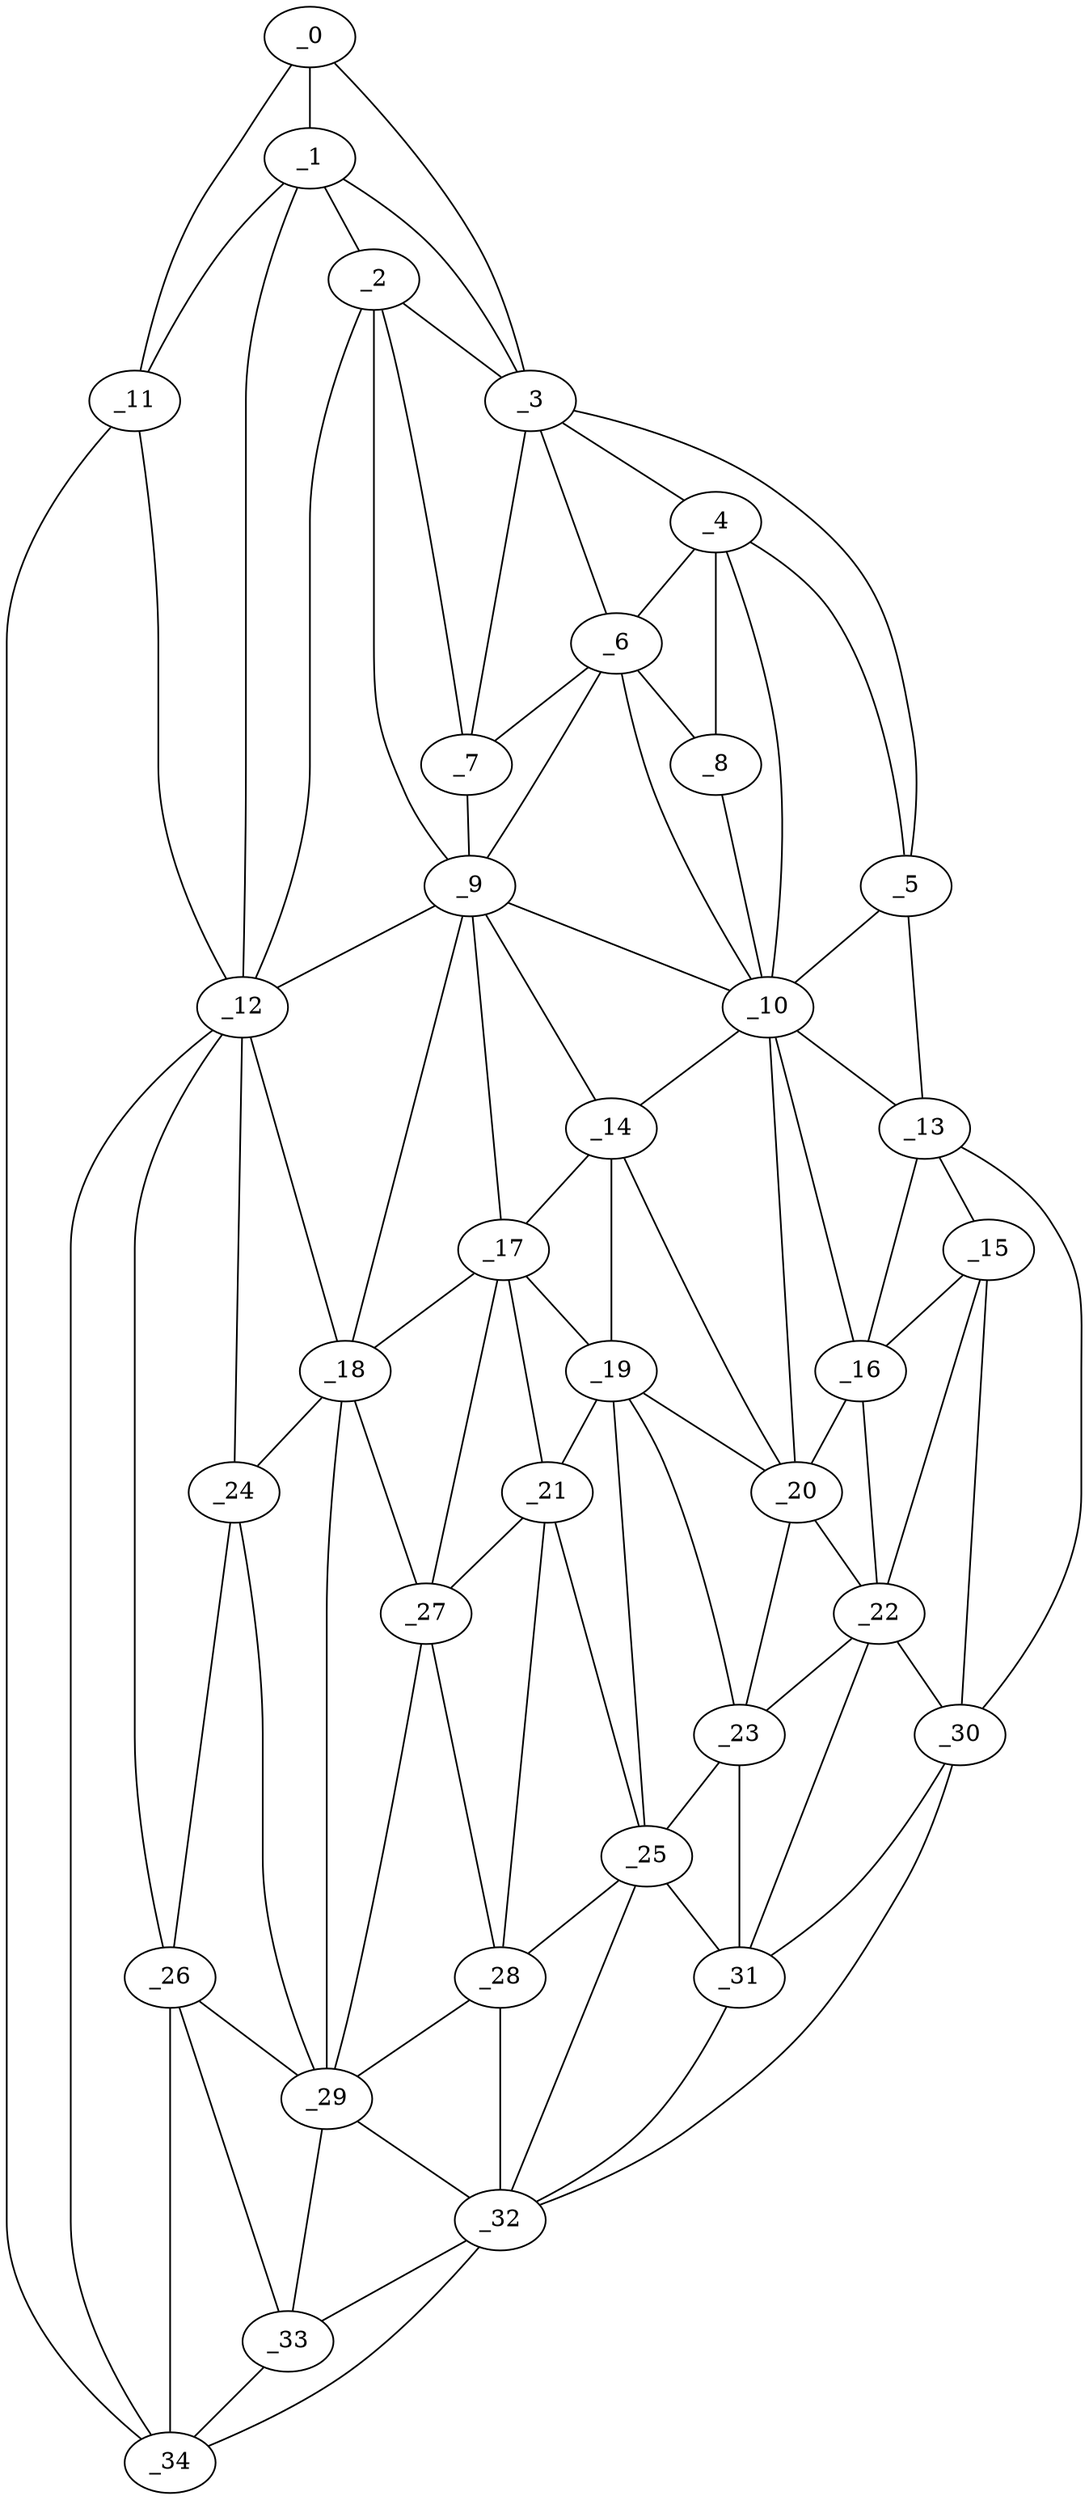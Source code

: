 graph "obj16__90.gxl" {
	_0	 [x=19,
		y=14];
	_1	 [x=21,
		y=23];
	_0 -- _1	 [valence=1];
	_3	 [x=25,
		y=68];
	_0 -- _3	 [valence=1];
	_11	 [x=57,
		y=4];
	_0 -- _11	 [valence=1];
	_2	 [x=24,
		y=43];
	_1 -- _2	 [valence=2];
	_1 -- _3	 [valence=1];
	_1 -- _11	 [valence=2];
	_12	 [x=64,
		y=8];
	_1 -- _12	 [valence=1];
	_2 -- _3	 [valence=1];
	_7	 [x=35,
		y=66];
	_2 -- _7	 [valence=2];
	_9	 [x=45,
		y=58];
	_2 -- _9	 [valence=2];
	_2 -- _12	 [valence=2];
	_4	 [x=31,
		y=104];
	_3 -- _4	 [valence=2];
	_5	 [x=31,
		y=117];
	_3 -- _5	 [valence=1];
	_6	 [x=32,
		y=75];
	_3 -- _6	 [valence=1];
	_3 -- _7	 [valence=2];
	_4 -- _5	 [valence=1];
	_4 -- _6	 [valence=2];
	_8	 [x=35,
		y=98];
	_4 -- _8	 [valence=2];
	_10	 [x=46,
		y=96];
	_4 -- _10	 [valence=2];
	_5 -- _10	 [valence=2];
	_13	 [x=73,
		y=119];
	_5 -- _13	 [valence=1];
	_6 -- _7	 [valence=2];
	_6 -- _8	 [valence=2];
	_6 -- _9	 [valence=1];
	_6 -- _10	 [valence=2];
	_7 -- _9	 [valence=2];
	_8 -- _10	 [valence=1];
	_9 -- _10	 [valence=2];
	_9 -- _12	 [valence=2];
	_14	 [x=81,
		y=73];
	_9 -- _14	 [valence=1];
	_17	 [x=84,
		y=66];
	_9 -- _17	 [valence=2];
	_18	 [x=87,
		y=56];
	_9 -- _18	 [valence=2];
	_10 -- _13	 [valence=2];
	_10 -- _14	 [valence=1];
	_16	 [x=83,
		y=109];
	_10 -- _16	 [valence=1];
	_20	 [x=88,
		y=102];
	_10 -- _20	 [valence=2];
	_11 -- _12	 [valence=1];
	_34	 [x=112,
		y=16];
	_11 -- _34	 [valence=1];
	_12 -- _18	 [valence=2];
	_24	 [x=99,
		y=42];
	_12 -- _24	 [valence=2];
	_26	 [x=103,
		y=34];
	_12 -- _26	 [valence=2];
	_12 -- _34	 [valence=2];
	_15	 [x=81,
		y=115];
	_13 -- _15	 [valence=1];
	_13 -- _16	 [valence=2];
	_30	 [x=107,
		y=113];
	_13 -- _30	 [valence=1];
	_14 -- _17	 [valence=2];
	_19	 [x=87,
		y=77];
	_14 -- _19	 [valence=1];
	_14 -- _20	 [valence=2];
	_15 -- _16	 [valence=2];
	_22	 [x=96,
		y=105];
	_15 -- _22	 [valence=1];
	_15 -- _30	 [valence=2];
	_16 -- _20	 [valence=2];
	_16 -- _22	 [valence=2];
	_17 -- _18	 [valence=1];
	_17 -- _19	 [valence=1];
	_21	 [x=95,
		y=76];
	_17 -- _21	 [valence=2];
	_27	 [x=103,
		y=66];
	_17 -- _27	 [valence=2];
	_18 -- _24	 [valence=1];
	_18 -- _27	 [valence=2];
	_29	 [x=106,
		y=53];
	_18 -- _29	 [valence=2];
	_19 -- _20	 [valence=2];
	_19 -- _21	 [valence=1];
	_23	 [x=98,
		y=94];
	_19 -- _23	 [valence=2];
	_25	 [x=100,
		y=89];
	_19 -- _25	 [valence=1];
	_20 -- _22	 [valence=1];
	_20 -- _23	 [valence=1];
	_21 -- _25	 [valence=1];
	_21 -- _27	 [valence=1];
	_28	 [x=105,
		y=74];
	_21 -- _28	 [valence=2];
	_22 -- _23	 [valence=2];
	_22 -- _30	 [valence=1];
	_31	 [x=108,
		y=94];
	_22 -- _31	 [valence=1];
	_23 -- _25	 [valence=2];
	_23 -- _31	 [valence=2];
	_24 -- _26	 [valence=1];
	_24 -- _29	 [valence=2];
	_25 -- _28	 [valence=2];
	_25 -- _31	 [valence=1];
	_32	 [x=109,
		y=86];
	_25 -- _32	 [valence=1];
	_26 -- _29	 [valence=2];
	_33	 [x=111,
		y=23];
	_26 -- _33	 [valence=2];
	_26 -- _34	 [valence=2];
	_27 -- _28	 [valence=2];
	_27 -- _29	 [valence=2];
	_28 -- _29	 [valence=1];
	_28 -- _32	 [valence=2];
	_29 -- _32	 [valence=2];
	_29 -- _33	 [valence=2];
	_30 -- _31	 [valence=2];
	_30 -- _32	 [valence=1];
	_31 -- _32	 [valence=1];
	_32 -- _33	 [valence=1];
	_32 -- _34	 [valence=1];
	_33 -- _34	 [valence=1];
}
